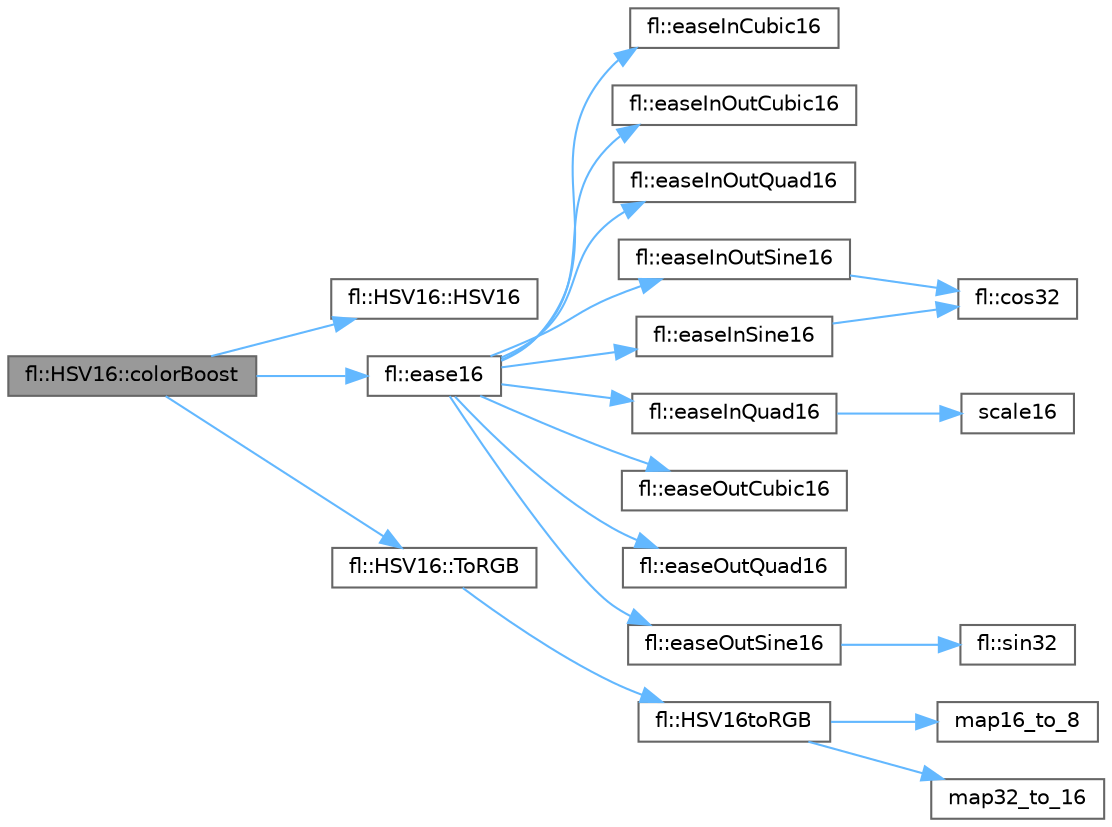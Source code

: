 digraph "fl::HSV16::colorBoost"
{
 // INTERACTIVE_SVG=YES
 // LATEX_PDF_SIZE
  bgcolor="transparent";
  edge [fontname=Helvetica,fontsize=10,labelfontname=Helvetica,labelfontsize=10];
  node [fontname=Helvetica,fontsize=10,shape=box,height=0.2,width=0.4];
  rankdir="LR";
  Node1 [id="Node000001",label="fl::HSV16::colorBoost",height=0.2,width=0.4,color="gray40", fillcolor="grey60", style="filled", fontcolor="black",tooltip=" "];
  Node1 -> Node2 [id="edge1_Node000001_Node000002",color="steelblue1",style="solid",tooltip=" "];
  Node2 [id="Node000002",label="fl::HSV16::HSV16",height=0.2,width=0.4,color="grey40", fillcolor="white", style="filled",URL="$d4/d5d/structfl_1_1_h_s_v16_a22927102f80a3171aea08e861df47740.html#a22927102f80a3171aea08e861df47740",tooltip=" "];
  Node1 -> Node3 [id="edge2_Node000001_Node000003",color="steelblue1",style="solid",tooltip=" "];
  Node3 [id="Node000003",label="fl::ease16",height=0.2,width=0.4,color="grey40", fillcolor="white", style="filled",URL="$d4/d36/namespacefl_a379be9b51f27141411271893ce683f5f.html#a379be9b51f27141411271893ce683f5f",tooltip=" "];
  Node3 -> Node4 [id="edge3_Node000003_Node000004",color="steelblue1",style="solid",tooltip=" "];
  Node4 [id="Node000004",label="fl::easeInCubic16",height=0.2,width=0.4,color="grey40", fillcolor="white", style="filled",URL="$d4/d36/namespacefl_ad72c4923c127f74a54ab7e156b28d5d5.html#ad72c4923c127f74a54ab7e156b28d5d5",tooltip="16-bit cubic ease-in function Takes an input value 0-65535 and returns an eased value 0-65535"];
  Node3 -> Node5 [id="edge4_Node000003_Node000005",color="steelblue1",style="solid",tooltip=" "];
  Node5 [id="Node000005",label="fl::easeInOutCubic16",height=0.2,width=0.4,color="grey40", fillcolor="white", style="filled",URL="$d4/d36/namespacefl_aa0e7a0275fe7ddf505d351a33724c265.html#aa0e7a0275fe7ddf505d351a33724c265",tooltip="16-bit cubic ease-in/ease-out function Takes an input value 0-65535 and returns an eased value 0-6553..."];
  Node3 -> Node6 [id="edge5_Node000003_Node000006",color="steelblue1",style="solid",tooltip=" "];
  Node6 [id="Node000006",label="fl::easeInOutQuad16",height=0.2,width=0.4,color="grey40", fillcolor="white", style="filled",URL="$d4/d36/namespacefl_ae91bd550c81885c8a8e51f535af70ac8.html#ae91bd550c81885c8a8e51f535af70ac8",tooltip="16-bit quadratic ease-in/ease-out function Takes an input value 0-65535 and returns an eased value 0-..."];
  Node3 -> Node7 [id="edge6_Node000003_Node000007",color="steelblue1",style="solid",tooltip=" "];
  Node7 [id="Node000007",label="fl::easeInOutSine16",height=0.2,width=0.4,color="grey40", fillcolor="white", style="filled",URL="$d4/d36/namespacefl_a272f8ac08e556ab824e8656b722e8529.html#a272f8ac08e556ab824e8656b722e8529",tooltip="16-bit sine ease-in/ease-out function Takes an input value 0-65535 and returns an eased value 0-65535"];
  Node7 -> Node8 [id="edge7_Node000007_Node000008",color="steelblue1",style="solid",tooltip=" "];
  Node8 [id="Node000008",label="fl::cos32",height=0.2,width=0.4,color="grey40", fillcolor="white", style="filled",URL="$d4/d36/namespacefl_a4f802b320dde9907457c9754e50d2edc.html#a4f802b320dde9907457c9754e50d2edc",tooltip=" "];
  Node3 -> Node9 [id="edge8_Node000003_Node000009",color="steelblue1",style="solid",tooltip=" "];
  Node9 [id="Node000009",label="fl::easeInQuad16",height=0.2,width=0.4,color="grey40", fillcolor="white", style="filled",URL="$d4/d36/namespacefl_af3db54bd3d76a986ea75228f9b1cfafb.html#af3db54bd3d76a986ea75228f9b1cfafb",tooltip="16-bit quadratic ease-in function Takes an input value 0-65535 and returns an eased value 0-65535"];
  Node9 -> Node10 [id="edge9_Node000009_Node000010",color="steelblue1",style="solid",tooltip=" "];
  Node10 [id="Node000010",label="scale16",height=0.2,width=0.4,color="grey40", fillcolor="white", style="filled",URL="$d0/da8/group___scaling_ga1ff8ac00ad78e22acc7bb7445bfdb145.html#ga1ff8ac00ad78e22acc7bb7445bfdb145",tooltip="Scale a 16-bit unsigned value by an 16-bit value, which is treated as the numerator of a fraction who..."];
  Node3 -> Node11 [id="edge10_Node000003_Node000011",color="steelblue1",style="solid",tooltip=" "];
  Node11 [id="Node000011",label="fl::easeInSine16",height=0.2,width=0.4,color="grey40", fillcolor="white", style="filled",URL="$d4/d36/namespacefl_a4ddfc96e95c366a654d878d3a6c341a1.html#a4ddfc96e95c366a654d878d3a6c341a1",tooltip="16-bit sine ease-in function Takes an input value 0-65535 and returns an eased value 0-65535"];
  Node11 -> Node8 [id="edge11_Node000011_Node000008",color="steelblue1",style="solid",tooltip=" "];
  Node3 -> Node12 [id="edge12_Node000003_Node000012",color="steelblue1",style="solid",tooltip=" "];
  Node12 [id="Node000012",label="fl::easeOutCubic16",height=0.2,width=0.4,color="grey40", fillcolor="white", style="filled",URL="$d4/d36/namespacefl_ac1c0b2ae91cb90c284e3d10a1f01d74a.html#ac1c0b2ae91cb90c284e3d10a1f01d74a",tooltip="16-bit cubic ease-out function Takes an input value 0-65535 and returns an eased value 0-65535"];
  Node3 -> Node13 [id="edge13_Node000003_Node000013",color="steelblue1",style="solid",tooltip=" "];
  Node13 [id="Node000013",label="fl::easeOutQuad16",height=0.2,width=0.4,color="grey40", fillcolor="white", style="filled",URL="$d4/d36/namespacefl_a42c0f5402ce73331247c0541f876b379.html#a42c0f5402ce73331247c0541f876b379",tooltip="16-bit quadratic ease-out function Takes an input value 0-65535 and returns an eased value 0-65535"];
  Node3 -> Node14 [id="edge14_Node000003_Node000014",color="steelblue1",style="solid",tooltip=" "];
  Node14 [id="Node000014",label="fl::easeOutSine16",height=0.2,width=0.4,color="grey40", fillcolor="white", style="filled",URL="$d4/d36/namespacefl_a773803afa690a44f169246bbba9a5a74.html#a773803afa690a44f169246bbba9a5a74",tooltip="16-bit sine ease-out function Takes an input value 0-65535 and returns an eased value 0-65535"];
  Node14 -> Node15 [id="edge15_Node000014_Node000015",color="steelblue1",style="solid",tooltip=" "];
  Node15 [id="Node000015",label="fl::sin32",height=0.2,width=0.4,color="grey40", fillcolor="white", style="filled",URL="$d4/d36/namespacefl_a6e2e35d8f9639dce7a224474c95a34b1.html#a6e2e35d8f9639dce7a224474c95a34b1",tooltip=" "];
  Node1 -> Node16 [id="edge16_Node000001_Node000016",color="steelblue1",style="solid",tooltip=" "];
  Node16 [id="Node000016",label="fl::HSV16::ToRGB",height=0.2,width=0.4,color="grey40", fillcolor="white", style="filled",URL="$d4/d5d/structfl_1_1_h_s_v16_a66d9cc0fccee4175baaef83f1a2d7d7d.html#a66d9cc0fccee4175baaef83f1a2d7d7d",tooltip=" "];
  Node16 -> Node17 [id="edge17_Node000016_Node000017",color="steelblue1",style="solid",tooltip=" "];
  Node17 [id="Node000017",label="fl::HSV16toRGB",height=0.2,width=0.4,color="grey40", fillcolor="white", style="filled",URL="$d4/d36/namespacefl_a0704405150c9e2ea2647360203eef1a7.html#a0704405150c9e2ea2647360203eef1a7",tooltip=" "];
  Node17 -> Node18 [id="edge18_Node000017_Node000018",color="steelblue1",style="solid",tooltip=" "];
  Node18 [id="Node000018",label="map16_to_8",height=0.2,width=0.4,color="grey40", fillcolor="white", style="filled",URL="$d1/d12/group__intmap_ga43a52eb77959095c09b86f6d514eee5e.html#ga43a52eb77959095c09b86f6d514eee5e",tooltip=" "];
  Node17 -> Node19 [id="edge19_Node000017_Node000019",color="steelblue1",style="solid",tooltip=" "];
  Node19 [id="Node000019",label="map32_to_16",height=0.2,width=0.4,color="grey40", fillcolor="white", style="filled",URL="$d1/d12/group__intmap_ga941524c476a65f30ca1a31d5629f5de5.html#ga941524c476a65f30ca1a31d5629f5de5",tooltip=" "];
}
